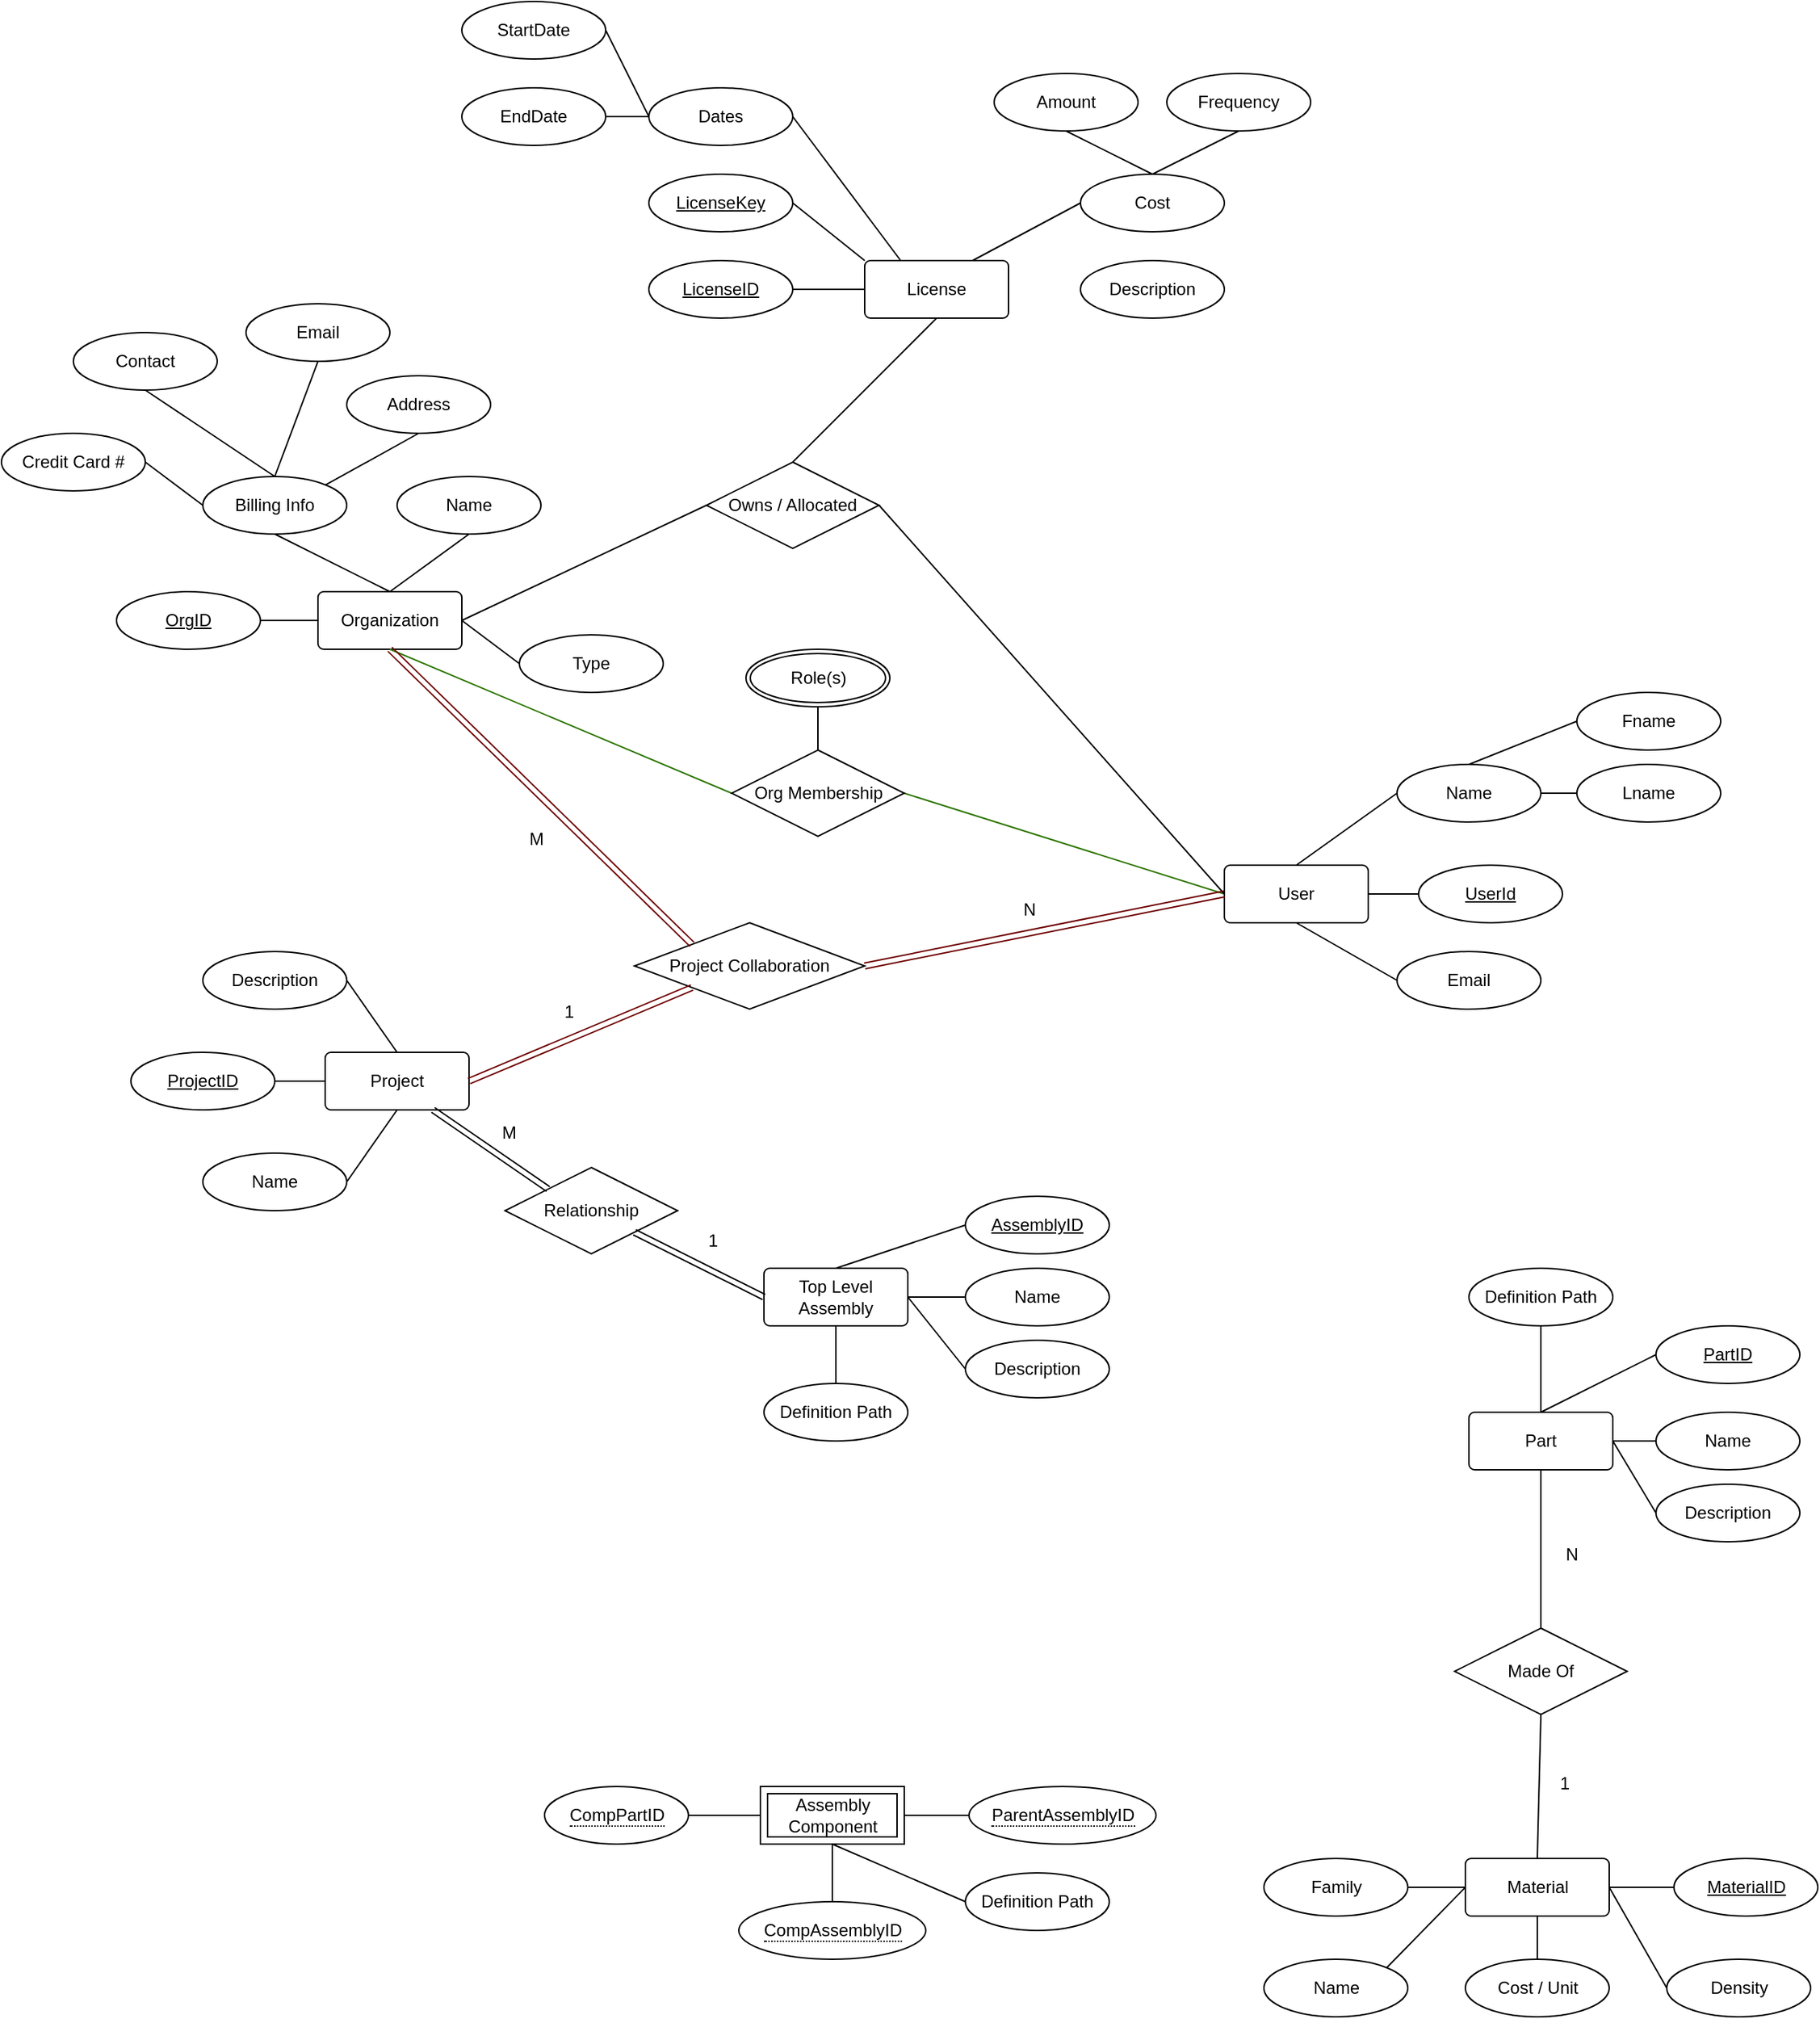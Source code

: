 <mxfile version="26.1.0">
  <diagram name="Page-1" id="rXOFLkJJT_3y2DYU8gl2">
    <mxGraphModel dx="1434" dy="1875" grid="1" gridSize="10" guides="1" tooltips="1" connect="1" arrows="1" fold="1" page="1" pageScale="1" pageWidth="850" pageHeight="1100" math="0" shadow="0">
      <root>
        <mxCell id="0" />
        <mxCell id="1" parent="0" />
        <mxCell id="hTT6Z1bvtSNVrnMEpqbX-23" value="" style="group" parent="1" vertex="1" connectable="0">
          <mxGeometry x="100" y="-160" width="460" height="240" as="geometry" />
        </mxCell>
        <mxCell id="hTT6Z1bvtSNVrnMEpqbX-3" value="&lt;div&gt;Organization&lt;/div&gt;" style="rounded=1;arcSize=10;whiteSpace=wrap;html=1;align=center;" parent="hTT6Z1bvtSNVrnMEpqbX-23" vertex="1">
          <mxGeometry x="220" y="200" width="100" height="40" as="geometry" />
        </mxCell>
        <mxCell id="hTT6Z1bvtSNVrnMEpqbX-8" value="Name" style="ellipse;whiteSpace=wrap;html=1;align=center;" parent="hTT6Z1bvtSNVrnMEpqbX-23" vertex="1">
          <mxGeometry x="275" y="120" width="100" height="40" as="geometry" />
        </mxCell>
        <mxCell id="hTT6Z1bvtSNVrnMEpqbX-9" value="Billing Info" style="ellipse;whiteSpace=wrap;html=1;align=center;" parent="hTT6Z1bvtSNVrnMEpqbX-23" vertex="1">
          <mxGeometry x="140" y="120" width="100" height="40" as="geometry" />
        </mxCell>
        <mxCell id="hTT6Z1bvtSNVrnMEpqbX-10" value="OrgID" style="ellipse;whiteSpace=wrap;html=1;align=center;fontStyle=4" parent="hTT6Z1bvtSNVrnMEpqbX-23" vertex="1">
          <mxGeometry x="80" y="200" width="100" height="40" as="geometry" />
        </mxCell>
        <mxCell id="hTT6Z1bvtSNVrnMEpqbX-11" value="Email" style="ellipse;whiteSpace=wrap;html=1;align=center;" parent="hTT6Z1bvtSNVrnMEpqbX-23" vertex="1">
          <mxGeometry x="170" width="100" height="40" as="geometry" />
        </mxCell>
        <mxCell id="hTT6Z1bvtSNVrnMEpqbX-12" value="Address" style="ellipse;whiteSpace=wrap;html=1;align=center;" parent="hTT6Z1bvtSNVrnMEpqbX-23" vertex="1">
          <mxGeometry x="240" y="50" width="100" height="40" as="geometry" />
        </mxCell>
        <mxCell id="hTT6Z1bvtSNVrnMEpqbX-13" value="Contact" style="ellipse;whiteSpace=wrap;html=1;align=center;" parent="hTT6Z1bvtSNVrnMEpqbX-23" vertex="1">
          <mxGeometry x="50" y="20" width="100" height="40" as="geometry" />
        </mxCell>
        <mxCell id="hTT6Z1bvtSNVrnMEpqbX-14" value="Credit Card #" style="ellipse;whiteSpace=wrap;html=1;align=center;" parent="hTT6Z1bvtSNVrnMEpqbX-23" vertex="1">
          <mxGeometry y="90" width="100" height="40" as="geometry" />
        </mxCell>
        <mxCell id="hTT6Z1bvtSNVrnMEpqbX-15" value="" style="endArrow=none;html=1;rounded=0;exitX=1;exitY=0.5;exitDx=0;exitDy=0;entryX=0;entryY=0.5;entryDx=0;entryDy=0;" parent="hTT6Z1bvtSNVrnMEpqbX-23" source="hTT6Z1bvtSNVrnMEpqbX-14" target="hTT6Z1bvtSNVrnMEpqbX-9" edge="1">
          <mxGeometry width="50" height="50" relative="1" as="geometry">
            <mxPoint x="130" y="20" as="sourcePoint" />
            <mxPoint x="180" y="-30" as="targetPoint" />
          </mxGeometry>
        </mxCell>
        <mxCell id="hTT6Z1bvtSNVrnMEpqbX-16" value="" style="endArrow=none;html=1;rounded=0;exitX=0.5;exitY=1;exitDx=0;exitDy=0;entryX=0.5;entryY=0;entryDx=0;entryDy=0;" parent="hTT6Z1bvtSNVrnMEpqbX-23" source="hTT6Z1bvtSNVrnMEpqbX-13" target="hTT6Z1bvtSNVrnMEpqbX-9" edge="1">
          <mxGeometry width="50" height="50" relative="1" as="geometry">
            <mxPoint x="90" y="-20" as="sourcePoint" />
            <mxPoint x="140" y="-70" as="targetPoint" />
          </mxGeometry>
        </mxCell>
        <mxCell id="hTT6Z1bvtSNVrnMEpqbX-17" value="" style="endArrow=none;html=1;rounded=0;exitX=0.5;exitY=0;exitDx=0;exitDy=0;entryX=0.5;entryY=1;entryDx=0;entryDy=0;" parent="hTT6Z1bvtSNVrnMEpqbX-23" source="hTT6Z1bvtSNVrnMEpqbX-9" target="hTT6Z1bvtSNVrnMEpqbX-11" edge="1">
          <mxGeometry width="50" height="50" relative="1" as="geometry">
            <mxPoint x="300" as="sourcePoint" />
            <mxPoint x="350" y="-50" as="targetPoint" />
          </mxGeometry>
        </mxCell>
        <mxCell id="hTT6Z1bvtSNVrnMEpqbX-18" value="" style="endArrow=none;html=1;rounded=0;exitX=1;exitY=0;exitDx=0;exitDy=0;entryX=0.5;entryY=1;entryDx=0;entryDy=0;" parent="hTT6Z1bvtSNVrnMEpqbX-23" source="hTT6Z1bvtSNVrnMEpqbX-9" target="hTT6Z1bvtSNVrnMEpqbX-12" edge="1">
          <mxGeometry width="50" height="50" relative="1" as="geometry">
            <mxPoint x="360" y="60" as="sourcePoint" />
            <mxPoint x="290" y="110" as="targetPoint" />
          </mxGeometry>
        </mxCell>
        <mxCell id="hTT6Z1bvtSNVrnMEpqbX-19" value="" style="endArrow=none;html=1;rounded=0;exitX=1;exitY=0.5;exitDx=0;exitDy=0;entryX=0;entryY=0.5;entryDx=0;entryDy=0;" parent="hTT6Z1bvtSNVrnMEpqbX-23" source="hTT6Z1bvtSNVrnMEpqbX-10" target="hTT6Z1bvtSNVrnMEpqbX-3" edge="1">
          <mxGeometry width="50" height="50" relative="1" as="geometry">
            <mxPoint x="160" y="310" as="sourcePoint" />
            <mxPoint x="210" y="260" as="targetPoint" />
          </mxGeometry>
        </mxCell>
        <mxCell id="hTT6Z1bvtSNVrnMEpqbX-20" value="" style="endArrow=none;html=1;rounded=0;exitX=0.5;exitY=1;exitDx=0;exitDy=0;entryX=0.5;entryY=0;entryDx=0;entryDy=0;" parent="hTT6Z1bvtSNVrnMEpqbX-23" source="hTT6Z1bvtSNVrnMEpqbX-9" target="hTT6Z1bvtSNVrnMEpqbX-3" edge="1">
          <mxGeometry width="50" height="50" relative="1" as="geometry">
            <mxPoint x="290" y="160" as="sourcePoint" />
            <mxPoint x="340" y="110" as="targetPoint" />
          </mxGeometry>
        </mxCell>
        <mxCell id="hTT6Z1bvtSNVrnMEpqbX-21" value="" style="endArrow=none;html=1;rounded=0;exitX=0.5;exitY=0;exitDx=0;exitDy=0;entryX=0.5;entryY=1;entryDx=0;entryDy=0;" parent="hTT6Z1bvtSNVrnMEpqbX-23" source="hTT6Z1bvtSNVrnMEpqbX-3" target="hTT6Z1bvtSNVrnMEpqbX-8" edge="1">
          <mxGeometry width="50" height="50" relative="1" as="geometry">
            <mxPoint x="430" y="130" as="sourcePoint" />
            <mxPoint x="480" y="80" as="targetPoint" />
          </mxGeometry>
        </mxCell>
        <mxCell id="hTT6Z1bvtSNVrnMEpqbX-38" value="" style="group" parent="1" vertex="1" connectable="0">
          <mxGeometry x="950" y="110" width="345" height="220" as="geometry" />
        </mxCell>
        <mxCell id="hTT6Z1bvtSNVrnMEpqbX-2" value="User" style="rounded=1;arcSize=10;whiteSpace=wrap;html=1;align=center;" parent="hTT6Z1bvtSNVrnMEpqbX-38" vertex="1">
          <mxGeometry y="120" width="100" height="40" as="geometry" />
        </mxCell>
        <mxCell id="hTT6Z1bvtSNVrnMEpqbX-24" value="UserId" style="ellipse;whiteSpace=wrap;html=1;align=center;fontStyle=4;" parent="hTT6Z1bvtSNVrnMEpqbX-38" vertex="1">
          <mxGeometry x="135" y="120" width="100" height="40" as="geometry" />
        </mxCell>
        <mxCell id="hTT6Z1bvtSNVrnMEpqbX-25" value="Name" style="ellipse;whiteSpace=wrap;html=1;align=center;" parent="hTT6Z1bvtSNVrnMEpqbX-38" vertex="1">
          <mxGeometry x="120" y="50" width="100" height="40" as="geometry" />
        </mxCell>
        <mxCell id="hTT6Z1bvtSNVrnMEpqbX-27" value="Fname" style="ellipse;whiteSpace=wrap;html=1;align=center;" parent="hTT6Z1bvtSNVrnMEpqbX-38" vertex="1">
          <mxGeometry x="245" width="100" height="40" as="geometry" />
        </mxCell>
        <mxCell id="hTT6Z1bvtSNVrnMEpqbX-28" value="Lname" style="ellipse;whiteSpace=wrap;html=1;align=center;" parent="hTT6Z1bvtSNVrnMEpqbX-38" vertex="1">
          <mxGeometry x="245" y="50" width="100" height="40" as="geometry" />
        </mxCell>
        <mxCell id="hTT6Z1bvtSNVrnMEpqbX-29" value="" style="endArrow=none;html=1;rounded=0;exitX=0.5;exitY=0;exitDx=0;exitDy=0;entryX=0;entryY=0.5;entryDx=0;entryDy=0;" parent="hTT6Z1bvtSNVrnMEpqbX-38" source="hTT6Z1bvtSNVrnMEpqbX-25" target="hTT6Z1bvtSNVrnMEpqbX-27" edge="1">
          <mxGeometry width="50" height="50" relative="1" as="geometry">
            <mxPoint x="100" y="-40" as="sourcePoint" />
            <mxPoint x="150" y="-90" as="targetPoint" />
          </mxGeometry>
        </mxCell>
        <mxCell id="hTT6Z1bvtSNVrnMEpqbX-30" value="" style="endArrow=none;html=1;rounded=0;exitX=1;exitY=0.5;exitDx=0;exitDy=0;entryX=0;entryY=0.5;entryDx=0;entryDy=0;" parent="hTT6Z1bvtSNVrnMEpqbX-38" source="hTT6Z1bvtSNVrnMEpqbX-25" target="hTT6Z1bvtSNVrnMEpqbX-28" edge="1">
          <mxGeometry width="50" height="50" relative="1" as="geometry">
            <mxPoint x="270" y="160" as="sourcePoint" />
            <mxPoint x="320" y="110" as="targetPoint" />
          </mxGeometry>
        </mxCell>
        <mxCell id="hTT6Z1bvtSNVrnMEpqbX-31" value="" style="endArrow=none;html=1;rounded=0;exitX=0;exitY=0.5;exitDx=0;exitDy=0;entryX=1;entryY=0.5;entryDx=0;entryDy=0;" parent="hTT6Z1bvtSNVrnMEpqbX-38" source="hTT6Z1bvtSNVrnMEpqbX-24" target="hTT6Z1bvtSNVrnMEpqbX-2" edge="1">
          <mxGeometry width="50" height="50" relative="1" as="geometry">
            <mxPoint x="140" y="290" as="sourcePoint" />
            <mxPoint x="190" y="240" as="targetPoint" />
          </mxGeometry>
        </mxCell>
        <mxCell id="hTT6Z1bvtSNVrnMEpqbX-32" value="" style="endArrow=none;html=1;rounded=0;exitX=0.5;exitY=0;exitDx=0;exitDy=0;entryX=0;entryY=0.5;entryDx=0;entryDy=0;" parent="hTT6Z1bvtSNVrnMEpqbX-38" source="hTT6Z1bvtSNVrnMEpqbX-2" target="hTT6Z1bvtSNVrnMEpqbX-25" edge="1">
          <mxGeometry width="50" height="50" relative="1" as="geometry">
            <mxPoint x="30" y="20" as="sourcePoint" />
            <mxPoint x="80" y="-30" as="targetPoint" />
          </mxGeometry>
        </mxCell>
        <mxCell id="hTT6Z1bvtSNVrnMEpqbX-36" value="Email" style="ellipse;whiteSpace=wrap;html=1;align=center;" parent="hTT6Z1bvtSNVrnMEpqbX-38" vertex="1">
          <mxGeometry x="120" y="180" width="100" height="40" as="geometry" />
        </mxCell>
        <mxCell id="hTT6Z1bvtSNVrnMEpqbX-37" value="" style="endArrow=none;html=1;rounded=0;exitX=0;exitY=0.5;exitDx=0;exitDy=0;entryX=0.5;entryY=1;entryDx=0;entryDy=0;" parent="hTT6Z1bvtSNVrnMEpqbX-38" source="hTT6Z1bvtSNVrnMEpqbX-36" target="hTT6Z1bvtSNVrnMEpqbX-2" edge="1">
          <mxGeometry width="50" height="50" relative="1" as="geometry">
            <mxPoint y="250" as="sourcePoint" />
            <mxPoint x="50" y="200" as="targetPoint" />
          </mxGeometry>
        </mxCell>
        <mxCell id="hTT6Z1bvtSNVrnMEpqbX-45" value="Project Collaboration" style="shape=rhombus;perimeter=rhombusPerimeter;whiteSpace=wrap;html=1;align=center;" parent="1" vertex="1">
          <mxGeometry x="540" y="270" width="160" height="60" as="geometry" />
        </mxCell>
        <mxCell id="hTT6Z1bvtSNVrnMEpqbX-51" value="" style="group" parent="1" vertex="1" connectable="0">
          <mxGeometry x="190" y="290" width="235" height="180" as="geometry" />
        </mxCell>
        <mxCell id="hTT6Z1bvtSNVrnMEpqbX-1" value="&lt;div&gt;Project&lt;/div&gt;" style="rounded=1;arcSize=10;whiteSpace=wrap;html=1;align=center;" parent="hTT6Z1bvtSNVrnMEpqbX-51" vertex="1">
          <mxGeometry x="135" y="70" width="100" height="40" as="geometry" />
        </mxCell>
        <mxCell id="hTT6Z1bvtSNVrnMEpqbX-39" value="ProjectID" style="ellipse;whiteSpace=wrap;html=1;align=center;fontStyle=4;" parent="hTT6Z1bvtSNVrnMEpqbX-51" vertex="1">
          <mxGeometry y="70" width="100" height="40" as="geometry" />
        </mxCell>
        <mxCell id="hTT6Z1bvtSNVrnMEpqbX-40" value="" style="endArrow=none;html=1;rounded=0;exitX=1;exitY=0.5;exitDx=0;exitDy=0;entryX=0;entryY=0.5;entryDx=0;entryDy=0;" parent="hTT6Z1bvtSNVrnMEpqbX-51" source="hTT6Z1bvtSNVrnMEpqbX-39" target="hTT6Z1bvtSNVrnMEpqbX-1" edge="1">
          <mxGeometry width="50" height="50" relative="1" as="geometry">
            <mxPoint x="120" y="10" as="sourcePoint" />
            <mxPoint x="170" y="-40" as="targetPoint" />
          </mxGeometry>
        </mxCell>
        <mxCell id="hTT6Z1bvtSNVrnMEpqbX-41" value="Name" style="ellipse;whiteSpace=wrap;html=1;align=center;" parent="hTT6Z1bvtSNVrnMEpqbX-51" vertex="1">
          <mxGeometry x="50" y="140" width="100" height="40" as="geometry" />
        </mxCell>
        <mxCell id="hTT6Z1bvtSNVrnMEpqbX-42" value="Description" style="ellipse;whiteSpace=wrap;html=1;align=center;" parent="hTT6Z1bvtSNVrnMEpqbX-51" vertex="1">
          <mxGeometry x="50" width="100" height="40" as="geometry" />
        </mxCell>
        <mxCell id="hTT6Z1bvtSNVrnMEpqbX-43" value="" style="endArrow=none;html=1;rounded=0;exitX=1;exitY=0.5;exitDx=0;exitDy=0;entryX=0.5;entryY=0;entryDx=0;entryDy=0;" parent="hTT6Z1bvtSNVrnMEpqbX-51" source="hTT6Z1bvtSNVrnMEpqbX-42" target="hTT6Z1bvtSNVrnMEpqbX-1" edge="1">
          <mxGeometry width="50" height="50" relative="1" as="geometry">
            <mxPoint x="230" y="-20" as="sourcePoint" />
            <mxPoint x="280" y="-70" as="targetPoint" />
          </mxGeometry>
        </mxCell>
        <mxCell id="hTT6Z1bvtSNVrnMEpqbX-44" value="" style="endArrow=none;html=1;rounded=0;exitX=1;exitY=0.5;exitDx=0;exitDy=0;entryX=0.5;entryY=1;entryDx=0;entryDy=0;" parent="hTT6Z1bvtSNVrnMEpqbX-51" source="hTT6Z1bvtSNVrnMEpqbX-41" target="hTT6Z1bvtSNVrnMEpqbX-1" edge="1">
          <mxGeometry width="50" height="50" relative="1" as="geometry">
            <mxPoint x="230" y="200" as="sourcePoint" />
            <mxPoint x="280" y="150" as="targetPoint" />
          </mxGeometry>
        </mxCell>
        <mxCell id="hTT6Z1bvtSNVrnMEpqbX-52" value="" style="endArrow=none;html=1;rounded=0;exitX=0.5;exitY=1;exitDx=0;exitDy=0;entryX=0;entryY=0.5;entryDx=0;entryDy=0;fillColor=#60a917;strokeColor=#2D7600;" parent="1" source="hTT6Z1bvtSNVrnMEpqbX-3" target="hTT6Z1bvtSNVrnMEpqbX-50" edge="1">
          <mxGeometry width="50" height="50" relative="1" as="geometry">
            <mxPoint x="700" y="80" as="sourcePoint" />
            <mxPoint x="750" y="30" as="targetPoint" />
          </mxGeometry>
        </mxCell>
        <mxCell id="hTT6Z1bvtSNVrnMEpqbX-53" value="" style="endArrow=none;html=1;rounded=0;exitX=1;exitY=0.5;exitDx=0;exitDy=0;entryX=0;entryY=0.5;entryDx=0;entryDy=0;fillColor=#60a917;strokeColor=#2D7600;" parent="1" source="hTT6Z1bvtSNVrnMEpqbX-50" target="hTT6Z1bvtSNVrnMEpqbX-2" edge="1">
          <mxGeometry width="50" height="50" relative="1" as="geometry">
            <mxPoint x="840" y="70" as="sourcePoint" />
            <mxPoint x="890" y="20" as="targetPoint" />
          </mxGeometry>
        </mxCell>
        <mxCell id="8rsXJ6S6vHRzrYId7uPQ-1" value="License" style="rounded=1;arcSize=10;whiteSpace=wrap;html=1;align=center;" parent="1" vertex="1">
          <mxGeometry x="700" y="-190" width="100" height="40" as="geometry" />
        </mxCell>
        <mxCell id="8rsXJ6S6vHRzrYId7uPQ-2" value="LicenseID" style="ellipse;whiteSpace=wrap;html=1;align=center;fontStyle=4;" parent="1" vertex="1">
          <mxGeometry x="550" y="-190" width="100" height="40" as="geometry" />
        </mxCell>
        <mxCell id="8rsXJ6S6vHRzrYId7uPQ-3" value="" style="endArrow=none;html=1;rounded=0;exitX=1;exitY=0.5;exitDx=0;exitDy=0;entryX=0;entryY=0.5;entryDx=0;entryDy=0;" parent="1" source="8rsXJ6S6vHRzrYId7uPQ-2" target="8rsXJ6S6vHRzrYId7uPQ-1" edge="1">
          <mxGeometry width="50" height="50" relative="1" as="geometry">
            <mxPoint x="640" y="-230" as="sourcePoint" />
            <mxPoint x="690" y="-280" as="targetPoint" />
          </mxGeometry>
        </mxCell>
        <mxCell id="8rsXJ6S6vHRzrYId7uPQ-4" value="" style="group" parent="1" vertex="1" connectable="0">
          <mxGeometry x="607.5" y="80" width="120" height="130" as="geometry" />
        </mxCell>
        <mxCell id="hTT6Z1bvtSNVrnMEpqbX-50" value="Org Membership" style="shape=rhombus;perimeter=rhombusPerimeter;whiteSpace=wrap;html=1;align=center;" parent="8rsXJ6S6vHRzrYId7uPQ-4" vertex="1">
          <mxGeometry y="70" width="120" height="60" as="geometry" />
        </mxCell>
        <mxCell id="hTT6Z1bvtSNVrnMEpqbX-55" value="" style="endArrow=none;html=1;rounded=0;entryX=0.5;entryY=0;entryDx=0;entryDy=0;exitX=0.5;exitY=1;exitDx=0;exitDy=0;" parent="8rsXJ6S6vHRzrYId7uPQ-4" source="hTT6Z1bvtSNVrnMEpqbX-56" target="hTT6Z1bvtSNVrnMEpqbX-50" edge="1">
          <mxGeometry width="50" height="50" relative="1" as="geometry">
            <mxPoint x="160" y="60" as="sourcePoint" />
            <mxPoint x="260" y="-20" as="targetPoint" />
          </mxGeometry>
        </mxCell>
        <mxCell id="hTT6Z1bvtSNVrnMEpqbX-56" value="Role(s)" style="ellipse;shape=doubleEllipse;margin=3;whiteSpace=wrap;html=1;align=center;" parent="8rsXJ6S6vHRzrYId7uPQ-4" vertex="1">
          <mxGeometry x="10" width="100" height="40" as="geometry" />
        </mxCell>
        <mxCell id="hTT6Z1bvtSNVrnMEpqbX-7" value="Type" style="ellipse;whiteSpace=wrap;html=1;align=center;" parent="1" vertex="1">
          <mxGeometry x="460" y="70" width="100" height="40" as="geometry" />
        </mxCell>
        <mxCell id="hTT6Z1bvtSNVrnMEpqbX-22" value="" style="endArrow=none;html=1;rounded=0;exitX=1;exitY=0.5;exitDx=0;exitDy=0;entryX=0;entryY=0.5;entryDx=0;entryDy=0;" parent="1" source="hTT6Z1bvtSNVrnMEpqbX-3" target="hTT6Z1bvtSNVrnMEpqbX-7" edge="1">
          <mxGeometry width="50" height="50" relative="1" as="geometry">
            <mxPoint x="360" y="190" as="sourcePoint" />
            <mxPoint x="410" y="140" as="targetPoint" />
          </mxGeometry>
        </mxCell>
        <mxCell id="8rsXJ6S6vHRzrYId7uPQ-5" value="Owns / Allocated" style="shape=rhombus;perimeter=rhombusPerimeter;whiteSpace=wrap;html=1;align=center;" parent="1" vertex="1">
          <mxGeometry x="590" y="-50" width="120" height="60" as="geometry" />
        </mxCell>
        <mxCell id="8rsXJ6S6vHRzrYId7uPQ-6" value="" style="endArrow=none;html=1;rounded=0;exitX=1;exitY=0.5;exitDx=0;exitDy=0;entryX=0;entryY=0.5;entryDx=0;entryDy=0;" parent="1" source="hTT6Z1bvtSNVrnMEpqbX-3" target="8rsXJ6S6vHRzrYId7uPQ-5" edge="1">
          <mxGeometry width="50" height="50" relative="1" as="geometry">
            <mxPoint x="600" y="-10" as="sourcePoint" />
            <mxPoint x="650" y="-60" as="targetPoint" />
          </mxGeometry>
        </mxCell>
        <mxCell id="8rsXJ6S6vHRzrYId7uPQ-7" value="" style="endArrow=none;html=1;rounded=0;exitX=0.5;exitY=0;exitDx=0;exitDy=0;entryX=0.5;entryY=1;entryDx=0;entryDy=0;" parent="1" source="8rsXJ6S6vHRzrYId7uPQ-5" target="8rsXJ6S6vHRzrYId7uPQ-1" edge="1">
          <mxGeometry relative="1" as="geometry">
            <mxPoint x="800" y="-100" as="sourcePoint" />
            <mxPoint x="960" y="-100" as="targetPoint" />
          </mxGeometry>
        </mxCell>
        <mxCell id="8rsXJ6S6vHRzrYId7uPQ-8" value="" style="endArrow=none;html=1;rounded=0;exitX=1;exitY=0.5;exitDx=0;exitDy=0;entryX=0;entryY=0.5;entryDx=0;entryDy=0;" parent="1" source="8rsXJ6S6vHRzrYId7uPQ-5" target="hTT6Z1bvtSNVrnMEpqbX-2" edge="1">
          <mxGeometry relative="1" as="geometry">
            <mxPoint x="810" y="-10" as="sourcePoint" />
            <mxPoint x="970" y="-10" as="targetPoint" />
          </mxGeometry>
        </mxCell>
        <mxCell id="8rsXJ6S6vHRzrYId7uPQ-9" value="LicenseKey" style="ellipse;whiteSpace=wrap;html=1;align=center;fontStyle=4;" parent="1" vertex="1">
          <mxGeometry x="550" y="-250" width="100" height="40" as="geometry" />
        </mxCell>
        <mxCell id="8rsXJ6S6vHRzrYId7uPQ-10" value="Dates" style="ellipse;whiteSpace=wrap;html=1;align=center;" parent="1" vertex="1">
          <mxGeometry x="550" y="-310" width="100" height="40" as="geometry" />
        </mxCell>
        <mxCell id="8rsXJ6S6vHRzrYId7uPQ-11" value="EndDate" style="ellipse;whiteSpace=wrap;html=1;align=center;" parent="1" vertex="1">
          <mxGeometry x="420" y="-310" width="100" height="40" as="geometry" />
        </mxCell>
        <mxCell id="8rsXJ6S6vHRzrYId7uPQ-12" value="StartDate" style="ellipse;whiteSpace=wrap;html=1;align=center;" parent="1" vertex="1">
          <mxGeometry x="420" y="-370" width="100" height="40" as="geometry" />
        </mxCell>
        <mxCell id="8rsXJ6S6vHRzrYId7uPQ-13" value="" style="endArrow=none;html=1;rounded=0;exitX=1;exitY=0.5;exitDx=0;exitDy=0;entryX=0;entryY=0.5;entryDx=0;entryDy=0;" parent="1" source="8rsXJ6S6vHRzrYId7uPQ-11" target="8rsXJ6S6vHRzrYId7uPQ-10" edge="1">
          <mxGeometry width="50" height="50" relative="1" as="geometry">
            <mxPoint x="610" y="-370" as="sourcePoint" />
            <mxPoint x="660" y="-420" as="targetPoint" />
          </mxGeometry>
        </mxCell>
        <mxCell id="8rsXJ6S6vHRzrYId7uPQ-14" value="" style="endArrow=none;html=1;rounded=0;exitX=1;exitY=0.5;exitDx=0;exitDy=0;entryX=0;entryY=0.5;entryDx=0;entryDy=0;" parent="1" source="8rsXJ6S6vHRzrYId7uPQ-12" target="8rsXJ6S6vHRzrYId7uPQ-10" edge="1">
          <mxGeometry width="50" height="50" relative="1" as="geometry">
            <mxPoint x="600" y="-370" as="sourcePoint" />
            <mxPoint x="650" y="-420" as="targetPoint" />
          </mxGeometry>
        </mxCell>
        <mxCell id="8rsXJ6S6vHRzrYId7uPQ-15" value="" style="endArrow=none;html=1;rounded=0;exitX=1;exitY=0.5;exitDx=0;exitDy=0;entryX=0;entryY=0;entryDx=0;entryDy=0;" parent="1" source="8rsXJ6S6vHRzrYId7uPQ-9" target="8rsXJ6S6vHRzrYId7uPQ-1" edge="1">
          <mxGeometry width="50" height="50" relative="1" as="geometry">
            <mxPoint x="790" y="-260" as="sourcePoint" />
            <mxPoint x="840" y="-310" as="targetPoint" />
          </mxGeometry>
        </mxCell>
        <mxCell id="8rsXJ6S6vHRzrYId7uPQ-16" value="" style="endArrow=none;html=1;rounded=0;exitX=1;exitY=0.5;exitDx=0;exitDy=0;entryX=0.25;entryY=0;entryDx=0;entryDy=0;" parent="1" source="8rsXJ6S6vHRzrYId7uPQ-10" target="8rsXJ6S6vHRzrYId7uPQ-1" edge="1">
          <mxGeometry width="50" height="50" relative="1" as="geometry">
            <mxPoint x="750" y="-270" as="sourcePoint" />
            <mxPoint x="800" y="-320" as="targetPoint" />
          </mxGeometry>
        </mxCell>
        <mxCell id="8rsXJ6S6vHRzrYId7uPQ-17" value="Description" style="ellipse;whiteSpace=wrap;html=1;align=center;" parent="1" vertex="1">
          <mxGeometry x="850" y="-190" width="100" height="40" as="geometry" />
        </mxCell>
        <mxCell id="8rsXJ6S6vHRzrYId7uPQ-18" value="Cost" style="ellipse;whiteSpace=wrap;html=1;align=center;" parent="1" vertex="1">
          <mxGeometry x="850" y="-250" width="100" height="40" as="geometry" />
        </mxCell>
        <mxCell id="8rsXJ6S6vHRzrYId7uPQ-19" value="Amount" style="ellipse;whiteSpace=wrap;html=1;align=center;" parent="1" vertex="1">
          <mxGeometry x="790" y="-320" width="100" height="40" as="geometry" />
        </mxCell>
        <mxCell id="8rsXJ6S6vHRzrYId7uPQ-20" value="Frequency" style="ellipse;whiteSpace=wrap;html=1;align=center;" parent="1" vertex="1">
          <mxGeometry x="910" y="-320" width="100" height="40" as="geometry" />
        </mxCell>
        <mxCell id="8rsXJ6S6vHRzrYId7uPQ-22" value="" style="endArrow=none;html=1;rounded=0;exitX=0.5;exitY=1;exitDx=0;exitDy=0;entryX=0.5;entryY=0;entryDx=0;entryDy=0;" parent="1" source="8rsXJ6S6vHRzrYId7uPQ-19" target="8rsXJ6S6vHRzrYId7uPQ-18" edge="1">
          <mxGeometry width="50" height="50" relative="1" as="geometry">
            <mxPoint x="770" y="-360" as="sourcePoint" />
            <mxPoint x="820" y="-410" as="targetPoint" />
          </mxGeometry>
        </mxCell>
        <mxCell id="8rsXJ6S6vHRzrYId7uPQ-23" value="" style="endArrow=none;html=1;rounded=0;exitX=0.5;exitY=1;exitDx=0;exitDy=0;entryX=0.5;entryY=0;entryDx=0;entryDy=0;" parent="1" source="8rsXJ6S6vHRzrYId7uPQ-20" target="8rsXJ6S6vHRzrYId7uPQ-18" edge="1">
          <mxGeometry width="50" height="50" relative="1" as="geometry">
            <mxPoint x="1040" y="-360" as="sourcePoint" />
            <mxPoint x="1090" y="-410" as="targetPoint" />
          </mxGeometry>
        </mxCell>
        <mxCell id="8rsXJ6S6vHRzrYId7uPQ-24" value="" style="endArrow=none;html=1;rounded=0;exitX=0.75;exitY=0;exitDx=0;exitDy=0;entryX=0;entryY=0.5;entryDx=0;entryDy=0;" parent="1" source="8rsXJ6S6vHRzrYId7uPQ-1" target="8rsXJ6S6vHRzrYId7uPQ-18" edge="1">
          <mxGeometry width="50" height="50" relative="1" as="geometry">
            <mxPoint x="800" y="-200" as="sourcePoint" />
            <mxPoint x="850" y="-250" as="targetPoint" />
          </mxGeometry>
        </mxCell>
        <mxCell id="8rsXJ6S6vHRzrYId7uPQ-41" value="" style="group" parent="1" vertex="1" connectable="0">
          <mxGeometry x="630" y="460" width="240" height="170" as="geometry" />
        </mxCell>
        <mxCell id="hTT6Z1bvtSNVrnMEpqbX-4" value="Top Level Assembly" style="rounded=1;arcSize=10;whiteSpace=wrap;html=1;align=center;" parent="8rsXJ6S6vHRzrYId7uPQ-41" vertex="1">
          <mxGeometry y="50" width="100" height="40" as="geometry" />
        </mxCell>
        <mxCell id="8rsXJ6S6vHRzrYId7uPQ-25" value="Name" style="ellipse;whiteSpace=wrap;html=1;align=center;" parent="8rsXJ6S6vHRzrYId7uPQ-41" vertex="1">
          <mxGeometry x="140" y="50" width="100" height="40" as="geometry" />
        </mxCell>
        <mxCell id="8rsXJ6S6vHRzrYId7uPQ-26" value="Description" style="ellipse;whiteSpace=wrap;html=1;align=center;" parent="8rsXJ6S6vHRzrYId7uPQ-41" vertex="1">
          <mxGeometry x="140" y="100" width="100" height="40" as="geometry" />
        </mxCell>
        <mxCell id="8rsXJ6S6vHRzrYId7uPQ-27" value="Definition Path" style="ellipse;whiteSpace=wrap;html=1;align=center;" parent="8rsXJ6S6vHRzrYId7uPQ-41" vertex="1">
          <mxGeometry y="130" width="100" height="40" as="geometry" />
        </mxCell>
        <mxCell id="8rsXJ6S6vHRzrYId7uPQ-31" value="" style="endArrow=none;html=1;rounded=0;exitX=0.5;exitY=0;exitDx=0;exitDy=0;entryX=0.5;entryY=1;entryDx=0;entryDy=0;" parent="8rsXJ6S6vHRzrYId7uPQ-41" source="8rsXJ6S6vHRzrYId7uPQ-27" target="hTT6Z1bvtSNVrnMEpqbX-4" edge="1">
          <mxGeometry width="50" height="50" relative="1" as="geometry">
            <mxPoint x="80" y="20" as="sourcePoint" />
            <mxPoint x="130" y="-30" as="targetPoint" />
          </mxGeometry>
        </mxCell>
        <mxCell id="8rsXJ6S6vHRzrYId7uPQ-32" value="" style="endArrow=none;html=1;rounded=0;exitX=0;exitY=0.5;exitDx=0;exitDy=0;entryX=1;entryY=0.5;entryDx=0;entryDy=0;" parent="8rsXJ6S6vHRzrYId7uPQ-41" source="8rsXJ6S6vHRzrYId7uPQ-25" target="hTT6Z1bvtSNVrnMEpqbX-4" edge="1">
          <mxGeometry width="50" height="50" relative="1" as="geometry">
            <mxPoint x="160" y="20" as="sourcePoint" />
            <mxPoint x="210" y="-30" as="targetPoint" />
          </mxGeometry>
        </mxCell>
        <mxCell id="8rsXJ6S6vHRzrYId7uPQ-33" value="" style="endArrow=none;html=1;rounded=0;exitX=0;exitY=0.5;exitDx=0;exitDy=0;entryX=1;entryY=0.5;entryDx=0;entryDy=0;" parent="8rsXJ6S6vHRzrYId7uPQ-41" source="8rsXJ6S6vHRzrYId7uPQ-26" target="hTT6Z1bvtSNVrnMEpqbX-4" edge="1">
          <mxGeometry width="50" height="50" relative="1" as="geometry">
            <mxPoint x="180" y="10" as="sourcePoint" />
            <mxPoint x="230" y="-40" as="targetPoint" />
          </mxGeometry>
        </mxCell>
        <mxCell id="8rsXJ6S6vHRzrYId7uPQ-37" value="AssemblyID" style="ellipse;whiteSpace=wrap;html=1;align=center;fontStyle=4;" parent="8rsXJ6S6vHRzrYId7uPQ-41" vertex="1">
          <mxGeometry x="140" width="100" height="40" as="geometry" />
        </mxCell>
        <mxCell id="8rsXJ6S6vHRzrYId7uPQ-38" value="" style="endArrow=none;html=1;rounded=0;exitX=0.5;exitY=0;exitDx=0;exitDy=0;entryX=0;entryY=0.5;entryDx=0;entryDy=0;" parent="8rsXJ6S6vHRzrYId7uPQ-41" source="hTT6Z1bvtSNVrnMEpqbX-4" target="8rsXJ6S6vHRzrYId7uPQ-37" edge="1">
          <mxGeometry width="50" height="50" relative="1" as="geometry">
            <mxPoint x="40" y="-30" as="sourcePoint" />
            <mxPoint x="90" y="-80" as="targetPoint" />
          </mxGeometry>
        </mxCell>
        <mxCell id="3vI788nZoj8lLIfP4b7a-5" value="Relationship" style="shape=rhombus;perimeter=rhombusPerimeter;whiteSpace=wrap;html=1;align=center;" parent="1" vertex="1">
          <mxGeometry x="450" y="440" width="120" height="60" as="geometry" />
        </mxCell>
        <mxCell id="3vI788nZoj8lLIfP4b7a-11" value="" style="shape=link;html=1;rounded=0;entryX=0;entryY=0.5;entryDx=0;entryDy=0;exitX=1;exitY=1;exitDx=0;exitDy=0;" parent="1" source="3vI788nZoj8lLIfP4b7a-5" target="hTT6Z1bvtSNVrnMEpqbX-4" edge="1">
          <mxGeometry relative="1" as="geometry">
            <mxPoint x="530" y="410" as="sourcePoint" />
            <mxPoint x="690" y="410" as="targetPoint" />
          </mxGeometry>
        </mxCell>
        <mxCell id="3vI788nZoj8lLIfP4b7a-12" value="1" style="resizable=0;html=1;whiteSpace=wrap;align=right;verticalAlign=bottom;" parent="3vI788nZoj8lLIfP4b7a-11" connectable="0" vertex="1">
          <mxGeometry x="1" relative="1" as="geometry">
            <mxPoint x="-30" y="-30" as="offset" />
          </mxGeometry>
        </mxCell>
        <mxCell id="3vI788nZoj8lLIfP4b7a-13" value="" style="shape=link;html=1;rounded=0;entryX=0;entryY=0;entryDx=0;entryDy=0;exitX=0.75;exitY=1;exitDx=0;exitDy=0;" parent="1" source="hTT6Z1bvtSNVrnMEpqbX-1" target="3vI788nZoj8lLIfP4b7a-5" edge="1">
          <mxGeometry relative="1" as="geometry">
            <mxPoint x="450" y="380" as="sourcePoint" />
            <mxPoint x="540" y="425" as="targetPoint" />
          </mxGeometry>
        </mxCell>
        <mxCell id="3vI788nZoj8lLIfP4b7a-14" value="M" style="resizable=0;html=1;whiteSpace=wrap;align=right;verticalAlign=bottom;" parent="3vI788nZoj8lLIfP4b7a-13" connectable="0" vertex="1">
          <mxGeometry x="1" relative="1" as="geometry">
            <mxPoint x="-20" y="-30" as="offset" />
          </mxGeometry>
        </mxCell>
        <mxCell id="3vI788nZoj8lLIfP4b7a-17" value="" style="shape=link;html=1;rounded=0;exitX=1;exitY=0.5;exitDx=0;exitDy=0;entryX=0;entryY=1;entryDx=0;entryDy=0;fillColor=#a20025;strokeColor=#6F0000;" parent="1" source="hTT6Z1bvtSNVrnMEpqbX-1" target="hTT6Z1bvtSNVrnMEpqbX-45" edge="1">
          <mxGeometry relative="1" as="geometry">
            <mxPoint x="460" y="370" as="sourcePoint" />
            <mxPoint x="620" y="370" as="targetPoint" />
          </mxGeometry>
        </mxCell>
        <mxCell id="3vI788nZoj8lLIfP4b7a-18" value="1" style="resizable=0;html=1;whiteSpace=wrap;align=right;verticalAlign=bottom;" parent="3vI788nZoj8lLIfP4b7a-17" connectable="0" vertex="1">
          <mxGeometry x="1" relative="1" as="geometry">
            <mxPoint x="-80" y="25" as="offset" />
          </mxGeometry>
        </mxCell>
        <mxCell id="3vI788nZoj8lLIfP4b7a-19" value="" style="shape=link;html=1;rounded=0;exitX=1;exitY=0.5;exitDx=0;exitDy=0;entryX=0;entryY=0.5;entryDx=0;entryDy=0;fillColor=#a20025;strokeColor=#6F0000;" parent="1" source="hTT6Z1bvtSNVrnMEpqbX-45" target="hTT6Z1bvtSNVrnMEpqbX-2" edge="1">
          <mxGeometry relative="1" as="geometry">
            <mxPoint x="695" y="335" as="sourcePoint" />
            <mxPoint x="850" y="270" as="targetPoint" />
          </mxGeometry>
        </mxCell>
        <mxCell id="3vI788nZoj8lLIfP4b7a-20" value="N" style="resizable=0;html=1;whiteSpace=wrap;align=right;verticalAlign=bottom;" parent="3vI788nZoj8lLIfP4b7a-19" connectable="0" vertex="1">
          <mxGeometry x="1" relative="1" as="geometry">
            <mxPoint x="-130" y="20" as="offset" />
          </mxGeometry>
        </mxCell>
        <mxCell id="3vI788nZoj8lLIfP4b7a-21" value="" style="shape=link;html=1;rounded=0;exitX=0.5;exitY=1;exitDx=0;exitDy=0;entryX=0;entryY=0;entryDx=0;entryDy=0;fillColor=#a20025;strokeColor=#6F0000;" parent="1" source="hTT6Z1bvtSNVrnMEpqbX-3" target="hTT6Z1bvtSNVrnMEpqbX-45" edge="1">
          <mxGeometry relative="1" as="geometry">
            <mxPoint x="300" y="245" as="sourcePoint" />
            <mxPoint x="550" y="195" as="targetPoint" />
          </mxGeometry>
        </mxCell>
        <mxCell id="3vI788nZoj8lLIfP4b7a-22" value="M" style="resizable=0;html=1;whiteSpace=wrap;align=right;verticalAlign=bottom;" parent="3vI788nZoj8lLIfP4b7a-21" connectable="0" vertex="1">
          <mxGeometry x="1" relative="1" as="geometry">
            <mxPoint x="-102" y="-65" as="offset" />
          </mxGeometry>
        </mxCell>
        <mxCell id="3vI788nZoj8lLIfP4b7a-23" value="" style="group" parent="1" vertex="1" connectable="0">
          <mxGeometry x="477.5" y="870" width="425" height="120" as="geometry" />
        </mxCell>
        <mxCell id="8rsXJ6S6vHRzrYId7uPQ-43" value="Assembly Component" style="shape=ext;margin=3;double=1;whiteSpace=wrap;html=1;align=center;" parent="3vI788nZoj8lLIfP4b7a-23" vertex="1">
          <mxGeometry x="150" width="100" height="40" as="geometry" />
        </mxCell>
        <mxCell id="8rsXJ6S6vHRzrYId7uPQ-48" value="&lt;span style=&quot;border-bottom: 1px dotted;&quot;&gt;ParentAssemblyID&lt;/span&gt;" style="ellipse;whiteSpace=wrap;html=1;align=center;" parent="3vI788nZoj8lLIfP4b7a-23" vertex="1">
          <mxGeometry x="295" width="130" height="40" as="geometry" />
        </mxCell>
        <mxCell id="8rsXJ6S6vHRzrYId7uPQ-49" value="&lt;span style=&quot;border-bottom: 1px dotted;&quot;&gt;CompPartID&lt;/span&gt;" style="ellipse;whiteSpace=wrap;html=1;align=center;" parent="3vI788nZoj8lLIfP4b7a-23" vertex="1">
          <mxGeometry width="100" height="40" as="geometry" />
        </mxCell>
        <mxCell id="8rsXJ6S6vHRzrYId7uPQ-50" value="&lt;span style=&quot;border-bottom: 1px dotted;&quot;&gt;CompAssemblyID&lt;/span&gt;" style="ellipse;whiteSpace=wrap;html=1;align=center;" parent="3vI788nZoj8lLIfP4b7a-23" vertex="1">
          <mxGeometry x="135" y="80" width="130" height="40" as="geometry" />
        </mxCell>
        <mxCell id="8rsXJ6S6vHRzrYId7uPQ-51" value="" style="endArrow=none;html=1;rounded=0;exitX=1;exitY=0.5;exitDx=0;exitDy=0;entryX=0;entryY=0.5;entryDx=0;entryDy=0;" parent="3vI788nZoj8lLIfP4b7a-23" source="8rsXJ6S6vHRzrYId7uPQ-49" target="8rsXJ6S6vHRzrYId7uPQ-43" edge="1">
          <mxGeometry width="50" height="50" relative="1" as="geometry">
            <mxPoint x="70" y="-60" as="sourcePoint" />
            <mxPoint x="120" y="-110" as="targetPoint" />
          </mxGeometry>
        </mxCell>
        <mxCell id="8rsXJ6S6vHRzrYId7uPQ-52" value="" style="endArrow=none;html=1;rounded=0;exitX=0.5;exitY=0;exitDx=0;exitDy=0;entryX=0.5;entryY=1;entryDx=0;entryDy=0;" parent="3vI788nZoj8lLIfP4b7a-23" source="8rsXJ6S6vHRzrYId7uPQ-50" target="8rsXJ6S6vHRzrYId7uPQ-43" edge="1">
          <mxGeometry width="50" height="50" relative="1" as="geometry">
            <mxPoint x="220" y="-50" as="sourcePoint" />
            <mxPoint x="270" y="-100" as="targetPoint" />
          </mxGeometry>
        </mxCell>
        <mxCell id="8rsXJ6S6vHRzrYId7uPQ-53" value="" style="endArrow=none;html=1;rounded=0;exitX=0;exitY=0.5;exitDx=0;exitDy=0;entryX=1;entryY=0.5;entryDx=0;entryDy=0;" parent="3vI788nZoj8lLIfP4b7a-23" source="8rsXJ6S6vHRzrYId7uPQ-48" target="8rsXJ6S6vHRzrYId7uPQ-43" edge="1">
          <mxGeometry width="50" height="50" relative="1" as="geometry">
            <mxPoint x="250" y="-20" as="sourcePoint" />
            <mxPoint x="300" y="-70" as="targetPoint" />
          </mxGeometry>
        </mxCell>
        <mxCell id="3vI788nZoj8lLIfP4b7a-2" value="Definition Path" style="ellipse;whiteSpace=wrap;html=1;align=center;" parent="3vI788nZoj8lLIfP4b7a-23" vertex="1">
          <mxGeometry x="292.5" y="60" width="100" height="40" as="geometry" />
        </mxCell>
        <mxCell id="3vI788nZoj8lLIfP4b7a-3" value="" style="endArrow=none;html=1;rounded=0;exitX=0;exitY=0.5;exitDx=0;exitDy=0;entryX=0.5;entryY=1;entryDx=0;entryDy=0;" parent="3vI788nZoj8lLIfP4b7a-23" source="3vI788nZoj8lLIfP4b7a-2" target="8rsXJ6S6vHRzrYId7uPQ-43" edge="1">
          <mxGeometry width="50" height="50" relative="1" as="geometry">
            <mxPoint x="302.5" y="-30" as="sourcePoint" />
            <mxPoint x="352.5" y="-80" as="targetPoint" />
          </mxGeometry>
        </mxCell>
        <mxCell id="z9mr43ZtxIH9XCzRb_2t-11" value="" style="group" vertex="1" connectable="0" parent="1">
          <mxGeometry x="977.5" y="920" width="385" height="110" as="geometry" />
        </mxCell>
        <mxCell id="hTT6Z1bvtSNVrnMEpqbX-6" value="Material" style="rounded=1;arcSize=10;whiteSpace=wrap;html=1;align=center;" parent="z9mr43ZtxIH9XCzRb_2t-11" vertex="1">
          <mxGeometry x="140" width="100" height="40" as="geometry" />
        </mxCell>
        <mxCell id="z9mr43ZtxIH9XCzRb_2t-1" value="MaterialID" style="ellipse;whiteSpace=wrap;html=1;align=center;fontStyle=4;" vertex="1" parent="z9mr43ZtxIH9XCzRb_2t-11">
          <mxGeometry x="285" width="100" height="40" as="geometry" />
        </mxCell>
        <mxCell id="z9mr43ZtxIH9XCzRb_2t-2" value="Density" style="ellipse;whiteSpace=wrap;html=1;align=center;" vertex="1" parent="z9mr43ZtxIH9XCzRb_2t-11">
          <mxGeometry x="280" y="70" width="100" height="40" as="geometry" />
        </mxCell>
        <mxCell id="z9mr43ZtxIH9XCzRb_2t-3" value="Cost / Unit" style="ellipse;whiteSpace=wrap;html=1;align=center;" vertex="1" parent="z9mr43ZtxIH9XCzRb_2t-11">
          <mxGeometry x="140" y="70" width="100" height="40" as="geometry" />
        </mxCell>
        <mxCell id="z9mr43ZtxIH9XCzRb_2t-4" value="Name" style="ellipse;whiteSpace=wrap;html=1;align=center;" vertex="1" parent="z9mr43ZtxIH9XCzRb_2t-11">
          <mxGeometry y="70" width="100" height="40" as="geometry" />
        </mxCell>
        <mxCell id="z9mr43ZtxIH9XCzRb_2t-5" value="Family" style="ellipse;whiteSpace=wrap;html=1;align=center;" vertex="1" parent="z9mr43ZtxIH9XCzRb_2t-11">
          <mxGeometry width="100" height="40" as="geometry" />
        </mxCell>
        <mxCell id="z9mr43ZtxIH9XCzRb_2t-6" value="" style="endArrow=none;html=1;rounded=0;exitX=1;exitY=0;exitDx=0;exitDy=0;entryX=0;entryY=0.5;entryDx=0;entryDy=0;" edge="1" parent="z9mr43ZtxIH9XCzRb_2t-11" source="z9mr43ZtxIH9XCzRb_2t-4" target="hTT6Z1bvtSNVrnMEpqbX-6">
          <mxGeometry width="50" height="50" relative="1" as="geometry">
            <mxPoint x="50" y="-40" as="sourcePoint" />
            <mxPoint x="100" y="-90" as="targetPoint" />
          </mxGeometry>
        </mxCell>
        <mxCell id="z9mr43ZtxIH9XCzRb_2t-7" value="" style="endArrow=none;html=1;rounded=0;exitX=0.5;exitY=0;exitDx=0;exitDy=0;entryX=0.5;entryY=1;entryDx=0;entryDy=0;" edge="1" parent="z9mr43ZtxIH9XCzRb_2t-11" source="z9mr43ZtxIH9XCzRb_2t-3" target="hTT6Z1bvtSNVrnMEpqbX-6">
          <mxGeometry width="50" height="50" relative="1" as="geometry">
            <mxPoint x="140" y="-20" as="sourcePoint" />
            <mxPoint x="240" y="50" as="targetPoint" />
          </mxGeometry>
        </mxCell>
        <mxCell id="z9mr43ZtxIH9XCzRb_2t-8" value="" style="endArrow=none;html=1;rounded=0;exitX=1;exitY=0.5;exitDx=0;exitDy=0;entryX=0;entryY=0.5;entryDx=0;entryDy=0;" edge="1" parent="z9mr43ZtxIH9XCzRb_2t-11" source="z9mr43ZtxIH9XCzRb_2t-5" target="hTT6Z1bvtSNVrnMEpqbX-6">
          <mxGeometry width="50" height="50" relative="1" as="geometry">
            <mxPoint x="150" y="-50" as="sourcePoint" />
            <mxPoint x="200" y="-100" as="targetPoint" />
          </mxGeometry>
        </mxCell>
        <mxCell id="z9mr43ZtxIH9XCzRb_2t-9" value="" style="endArrow=none;html=1;rounded=0;exitX=0;exitY=0.5;exitDx=0;exitDy=0;entryX=1;entryY=0.5;entryDx=0;entryDy=0;" edge="1" parent="z9mr43ZtxIH9XCzRb_2t-11" source="z9mr43ZtxIH9XCzRb_2t-1" target="hTT6Z1bvtSNVrnMEpqbX-6">
          <mxGeometry width="50" height="50" relative="1" as="geometry">
            <mxPoint x="330" y="-70" as="sourcePoint" />
            <mxPoint x="380" y="-120" as="targetPoint" />
          </mxGeometry>
        </mxCell>
        <mxCell id="z9mr43ZtxIH9XCzRb_2t-10" value="" style="endArrow=none;html=1;rounded=0;exitX=0;exitY=0.5;exitDx=0;exitDy=0;entryX=1;entryY=0.5;entryDx=0;entryDy=0;" edge="1" parent="z9mr43ZtxIH9XCzRb_2t-11" source="z9mr43ZtxIH9XCzRb_2t-2" target="hTT6Z1bvtSNVrnMEpqbX-6">
          <mxGeometry width="50" height="50" relative="1" as="geometry">
            <mxPoint x="250" y="-60" as="sourcePoint" />
            <mxPoint x="300" y="-110" as="targetPoint" />
          </mxGeometry>
        </mxCell>
        <mxCell id="z9mr43ZtxIH9XCzRb_2t-12" value="" style="group" vertex="1" connectable="0" parent="1">
          <mxGeometry x="1120" y="510" width="230" height="210" as="geometry" />
        </mxCell>
        <mxCell id="8rsXJ6S6vHRzrYId7uPQ-42" value="" style="group" parent="z9mr43ZtxIH9XCzRb_2t-12" vertex="1" connectable="0">
          <mxGeometry y="40" width="230" height="170" as="geometry" />
        </mxCell>
        <mxCell id="hTT6Z1bvtSNVrnMEpqbX-5" value="Part" style="rounded=1;arcSize=10;whiteSpace=wrap;html=1;align=center;" parent="8rsXJ6S6vHRzrYId7uPQ-42" vertex="1">
          <mxGeometry y="60" width="100" height="40" as="geometry" />
        </mxCell>
        <mxCell id="8rsXJ6S6vHRzrYId7uPQ-28" value="Name" style="ellipse;whiteSpace=wrap;html=1;align=center;" parent="8rsXJ6S6vHRzrYId7uPQ-42" vertex="1">
          <mxGeometry x="130" y="60" width="100" height="40" as="geometry" />
        </mxCell>
        <mxCell id="8rsXJ6S6vHRzrYId7uPQ-29" value="Description" style="ellipse;whiteSpace=wrap;html=1;align=center;" parent="8rsXJ6S6vHRzrYId7uPQ-42" vertex="1">
          <mxGeometry x="130" y="110" width="100" height="40" as="geometry" />
        </mxCell>
        <mxCell id="8rsXJ6S6vHRzrYId7uPQ-35" value="" style="endArrow=none;html=1;rounded=0;exitX=0;exitY=0.5;exitDx=0;exitDy=0;entryX=1;entryY=0.5;entryDx=0;entryDy=0;" parent="8rsXJ6S6vHRzrYId7uPQ-42" source="8rsXJ6S6vHRzrYId7uPQ-29" target="hTT6Z1bvtSNVrnMEpqbX-5" edge="1">
          <mxGeometry width="50" height="50" relative="1" as="geometry">
            <mxPoint x="80" y="-30" as="sourcePoint" />
            <mxPoint x="130" y="-80" as="targetPoint" />
          </mxGeometry>
        </mxCell>
        <mxCell id="8rsXJ6S6vHRzrYId7uPQ-36" value="" style="endArrow=none;html=1;rounded=0;exitX=0;exitY=0.5;exitDx=0;exitDy=0;entryX=1;entryY=0.5;entryDx=0;entryDy=0;" parent="8rsXJ6S6vHRzrYId7uPQ-42" source="8rsXJ6S6vHRzrYId7uPQ-28" target="hTT6Z1bvtSNVrnMEpqbX-5" edge="1">
          <mxGeometry width="50" height="50" relative="1" as="geometry">
            <mxPoint x="200" y="-70" as="sourcePoint" />
            <mxPoint x="250" y="-120" as="targetPoint" />
          </mxGeometry>
        </mxCell>
        <mxCell id="8rsXJ6S6vHRzrYId7uPQ-39" value="PartID" style="ellipse;whiteSpace=wrap;html=1;align=center;fontStyle=4;" parent="8rsXJ6S6vHRzrYId7uPQ-42" vertex="1">
          <mxGeometry x="130" width="100" height="40" as="geometry" />
        </mxCell>
        <mxCell id="8rsXJ6S6vHRzrYId7uPQ-40" value="" style="endArrow=none;html=1;rounded=0;exitX=0.5;exitY=0;exitDx=0;exitDy=0;entryX=0;entryY=0.5;entryDx=0;entryDy=0;" parent="8rsXJ6S6vHRzrYId7uPQ-42" source="hTT6Z1bvtSNVrnMEpqbX-5" target="8rsXJ6S6vHRzrYId7uPQ-39" edge="1">
          <mxGeometry width="50" height="50" relative="1" as="geometry">
            <mxPoint x="120" y="-50" as="sourcePoint" />
            <mxPoint x="170" y="-100" as="targetPoint" />
          </mxGeometry>
        </mxCell>
        <mxCell id="8rsXJ6S6vHRzrYId7uPQ-30" value="Definition Path" style="ellipse;whiteSpace=wrap;html=1;align=center;" parent="z9mr43ZtxIH9XCzRb_2t-12" vertex="1">
          <mxGeometry width="100" height="40" as="geometry" />
        </mxCell>
        <mxCell id="8rsXJ6S6vHRzrYId7uPQ-34" value="" style="endArrow=none;html=1;rounded=0;exitX=0.5;exitY=1;exitDx=0;exitDy=0;entryX=0.5;entryY=0;entryDx=0;entryDy=0;" parent="z9mr43ZtxIH9XCzRb_2t-12" source="8rsXJ6S6vHRzrYId7uPQ-30" target="hTT6Z1bvtSNVrnMEpqbX-5" edge="1">
          <mxGeometry width="50" height="50" relative="1" as="geometry">
            <mxPoint x="90" y="50" as="sourcePoint" />
            <mxPoint x="140" as="targetPoint" />
          </mxGeometry>
        </mxCell>
        <mxCell id="z9mr43ZtxIH9XCzRb_2t-13" value="Made Of" style="shape=rhombus;perimeter=rhombusPerimeter;whiteSpace=wrap;html=1;align=center;" vertex="1" parent="1">
          <mxGeometry x="1110" y="760" width="120" height="60" as="geometry" />
        </mxCell>
        <mxCell id="z9mr43ZtxIH9XCzRb_2t-14" value="" style="endArrow=none;html=1;rounded=0;exitX=0.5;exitY=0;exitDx=0;exitDy=0;entryX=0.5;entryY=1;entryDx=0;entryDy=0;" edge="1" parent="1" source="z9mr43ZtxIH9XCzRb_2t-13" target="hTT6Z1bvtSNVrnMEpqbX-5">
          <mxGeometry width="50" height="50" relative="1" as="geometry">
            <mxPoint x="1070" y="770" as="sourcePoint" />
            <mxPoint x="1120" y="720" as="targetPoint" />
          </mxGeometry>
        </mxCell>
        <mxCell id="z9mr43ZtxIH9XCzRb_2t-15" value="" style="endArrow=none;html=1;rounded=0;exitX=0.5;exitY=1;exitDx=0;exitDy=0;entryX=0.5;entryY=0;entryDx=0;entryDy=0;" edge="1" parent="1" source="z9mr43ZtxIH9XCzRb_2t-13" target="hTT6Z1bvtSNVrnMEpqbX-6">
          <mxGeometry width="50" height="50" relative="1" as="geometry">
            <mxPoint x="1270" y="850" as="sourcePoint" />
            <mxPoint x="1320" y="800" as="targetPoint" />
          </mxGeometry>
        </mxCell>
        <mxCell id="z9mr43ZtxIH9XCzRb_2t-16" value="1" style="resizable=0;html=1;whiteSpace=wrap;align=right;verticalAlign=bottom;" connectable="0" vertex="1" parent="1">
          <mxGeometry x="619.997" y="509.999" as="geometry">
            <mxPoint x="572" y="367" as="offset" />
          </mxGeometry>
        </mxCell>
        <mxCell id="z9mr43ZtxIH9XCzRb_2t-17" value="N" style="resizable=0;html=1;whiteSpace=wrap;align=right;verticalAlign=bottom;" connectable="0" vertex="1" parent="1">
          <mxGeometry x="469.932" y="434.953" as="geometry">
            <mxPoint x="728" y="283" as="offset" />
          </mxGeometry>
        </mxCell>
      </root>
    </mxGraphModel>
  </diagram>
</mxfile>
